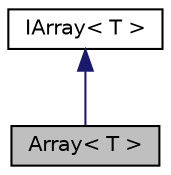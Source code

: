 digraph "Array&lt; T &gt;"
{
 // LATEX_PDF_SIZE
  edge [fontname="Helvetica",fontsize="10",labelfontname="Helvetica",labelfontsize="10"];
  node [fontname="Helvetica",fontsize="10",shape=record];
  Node1 [label="Array\< T \>",height=0.2,width=0.4,color="black", fillcolor="grey75", style="filled", fontcolor="black",tooltip="Basic implementation of the IArray interface which allocates a static number of T values"];
  Node2 -> Node1 [dir="back",color="midnightblue",fontsize="10",style="solid",fontname="Helvetica"];
  Node2 [label="IArray\< T \>",height=0.2,width=0.4,color="black", fillcolor="white", style="filled",URL="$classarm__compute_1_1_i_array.xhtml",tooltip="Array of type T."];
}
